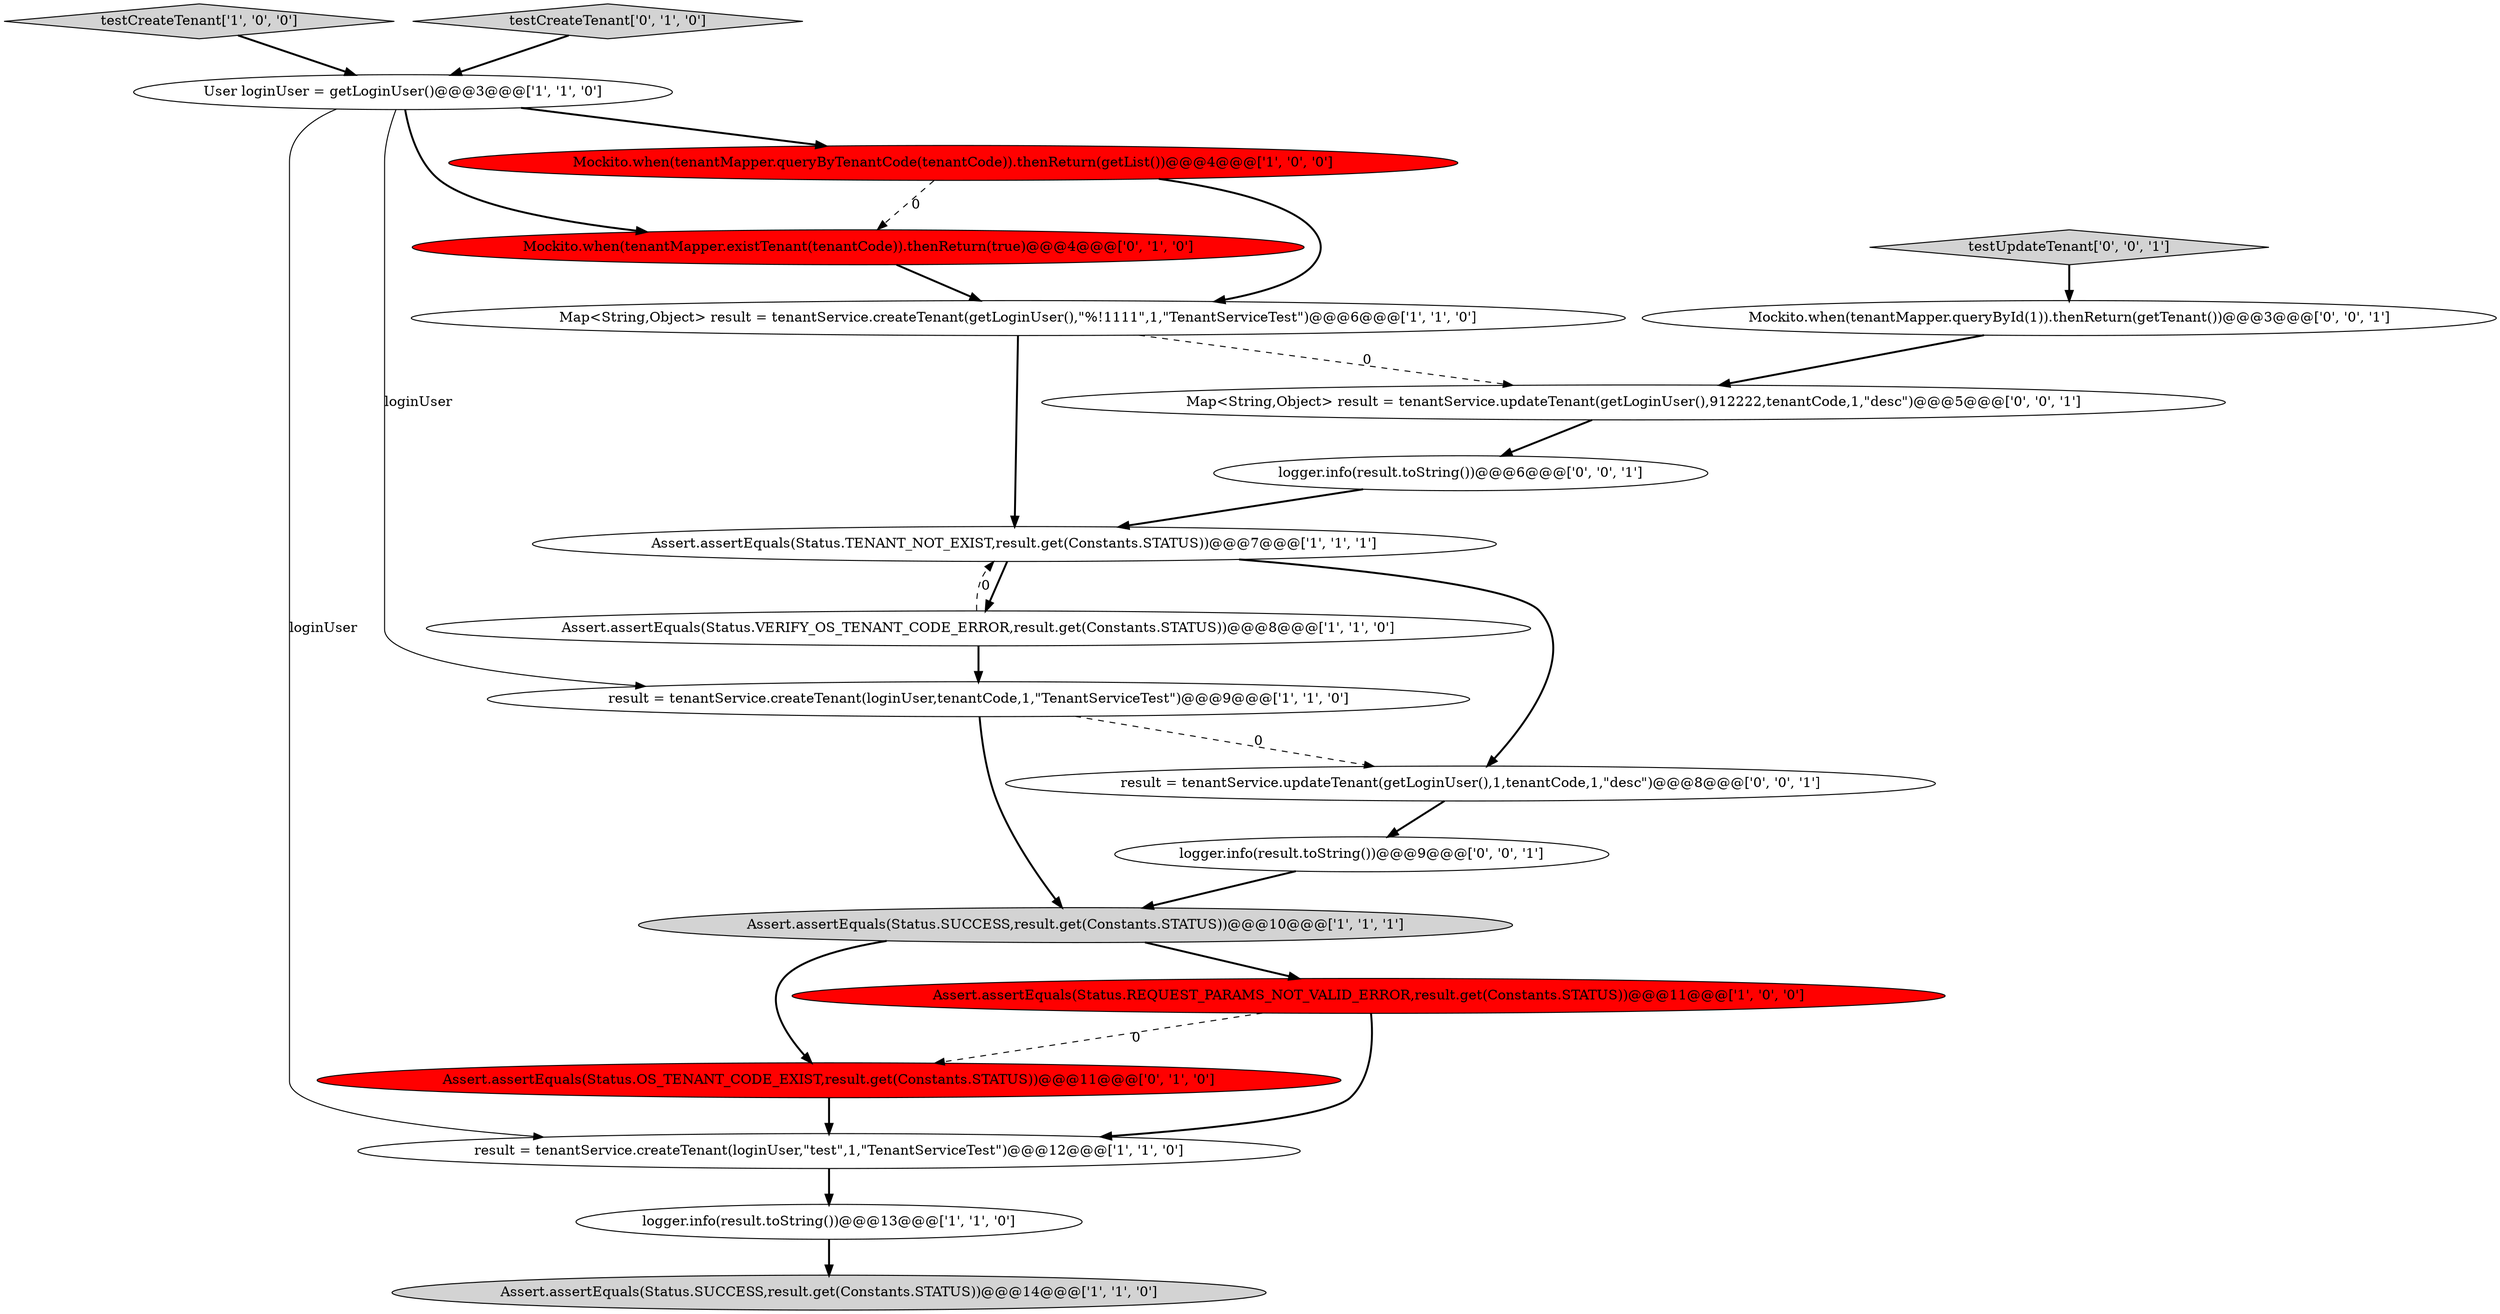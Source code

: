 digraph {
14 [style = filled, label = "Mockito.when(tenantMapper.existTenant(tenantCode)).thenReturn(true)@@@4@@@['0', '1', '0']", fillcolor = red, shape = ellipse image = "AAA1AAABBB2BBB"];
7 [style = filled, label = "User loginUser = getLoginUser()@@@3@@@['1', '1', '0']", fillcolor = white, shape = ellipse image = "AAA0AAABBB1BBB"];
15 [style = filled, label = "Mockito.when(tenantMapper.queryById(1)).thenReturn(getTenant())@@@3@@@['0', '0', '1']", fillcolor = white, shape = ellipse image = "AAA0AAABBB3BBB"];
8 [style = filled, label = "Assert.assertEquals(Status.SUCCESS,result.get(Constants.STATUS))@@@14@@@['1', '1', '0']", fillcolor = lightgray, shape = ellipse image = "AAA0AAABBB1BBB"];
18 [style = filled, label = "result = tenantService.updateTenant(getLoginUser(),1,tenantCode,1,\"desc\")@@@8@@@['0', '0', '1']", fillcolor = white, shape = ellipse image = "AAA0AAABBB3BBB"];
5 [style = filled, label = "testCreateTenant['1', '0', '0']", fillcolor = lightgray, shape = diamond image = "AAA0AAABBB1BBB"];
16 [style = filled, label = "Map<String,Object> result = tenantService.updateTenant(getLoginUser(),912222,tenantCode,1,\"desc\")@@@5@@@['0', '0', '1']", fillcolor = white, shape = ellipse image = "AAA0AAABBB3BBB"];
20 [style = filled, label = "logger.info(result.toString())@@@6@@@['0', '0', '1']", fillcolor = white, shape = ellipse image = "AAA0AAABBB3BBB"];
19 [style = filled, label = "logger.info(result.toString())@@@9@@@['0', '0', '1']", fillcolor = white, shape = ellipse image = "AAA0AAABBB3BBB"];
11 [style = filled, label = "Assert.assertEquals(Status.REQUEST_PARAMS_NOT_VALID_ERROR,result.get(Constants.STATUS))@@@11@@@['1', '0', '0']", fillcolor = red, shape = ellipse image = "AAA1AAABBB1BBB"];
4 [style = filled, label = "Assert.assertEquals(Status.SUCCESS,result.get(Constants.STATUS))@@@10@@@['1', '1', '1']", fillcolor = lightgray, shape = ellipse image = "AAA0AAABBB1BBB"];
10 [style = filled, label = "Assert.assertEquals(Status.TENANT_NOT_EXIST,result.get(Constants.STATUS))@@@7@@@['1', '1', '1']", fillcolor = white, shape = ellipse image = "AAA0AAABBB1BBB"];
9 [style = filled, label = "Map<String,Object> result = tenantService.createTenant(getLoginUser(),\"%!1111\",1,\"TenantServiceTest\")@@@6@@@['1', '1', '0']", fillcolor = white, shape = ellipse image = "AAA0AAABBB1BBB"];
13 [style = filled, label = "Assert.assertEquals(Status.OS_TENANT_CODE_EXIST,result.get(Constants.STATUS))@@@11@@@['0', '1', '0']", fillcolor = red, shape = ellipse image = "AAA1AAABBB2BBB"];
3 [style = filled, label = "logger.info(result.toString())@@@13@@@['1', '1', '0']", fillcolor = white, shape = ellipse image = "AAA0AAABBB1BBB"];
1 [style = filled, label = "Mockito.when(tenantMapper.queryByTenantCode(tenantCode)).thenReturn(getList())@@@4@@@['1', '0', '0']", fillcolor = red, shape = ellipse image = "AAA1AAABBB1BBB"];
12 [style = filled, label = "testCreateTenant['0', '1', '0']", fillcolor = lightgray, shape = diamond image = "AAA0AAABBB2BBB"];
6 [style = filled, label = "Assert.assertEquals(Status.VERIFY_OS_TENANT_CODE_ERROR,result.get(Constants.STATUS))@@@8@@@['1', '1', '0']", fillcolor = white, shape = ellipse image = "AAA0AAABBB1BBB"];
2 [style = filled, label = "result = tenantService.createTenant(loginUser,\"test\",1,\"TenantServiceTest\")@@@12@@@['1', '1', '0']", fillcolor = white, shape = ellipse image = "AAA0AAABBB1BBB"];
0 [style = filled, label = "result = tenantService.createTenant(loginUser,tenantCode,1,\"TenantServiceTest\")@@@9@@@['1', '1', '0']", fillcolor = white, shape = ellipse image = "AAA0AAABBB1BBB"];
17 [style = filled, label = "testUpdateTenant['0', '0', '1']", fillcolor = lightgray, shape = diamond image = "AAA0AAABBB3BBB"];
10->18 [style = bold, label=""];
9->16 [style = dashed, label="0"];
7->1 [style = bold, label=""];
7->0 [style = solid, label="loginUser"];
7->2 [style = solid, label="loginUser"];
1->14 [style = dashed, label="0"];
2->3 [style = bold, label=""];
4->13 [style = bold, label=""];
18->19 [style = bold, label=""];
6->0 [style = bold, label=""];
9->10 [style = bold, label=""];
15->16 [style = bold, label=""];
10->6 [style = bold, label=""];
12->7 [style = bold, label=""];
11->2 [style = bold, label=""];
1->9 [style = bold, label=""];
6->10 [style = dashed, label="0"];
20->10 [style = bold, label=""];
7->14 [style = bold, label=""];
11->13 [style = dashed, label="0"];
0->4 [style = bold, label=""];
3->8 [style = bold, label=""];
17->15 [style = bold, label=""];
0->18 [style = dashed, label="0"];
5->7 [style = bold, label=""];
14->9 [style = bold, label=""];
19->4 [style = bold, label=""];
4->11 [style = bold, label=""];
16->20 [style = bold, label=""];
13->2 [style = bold, label=""];
}
